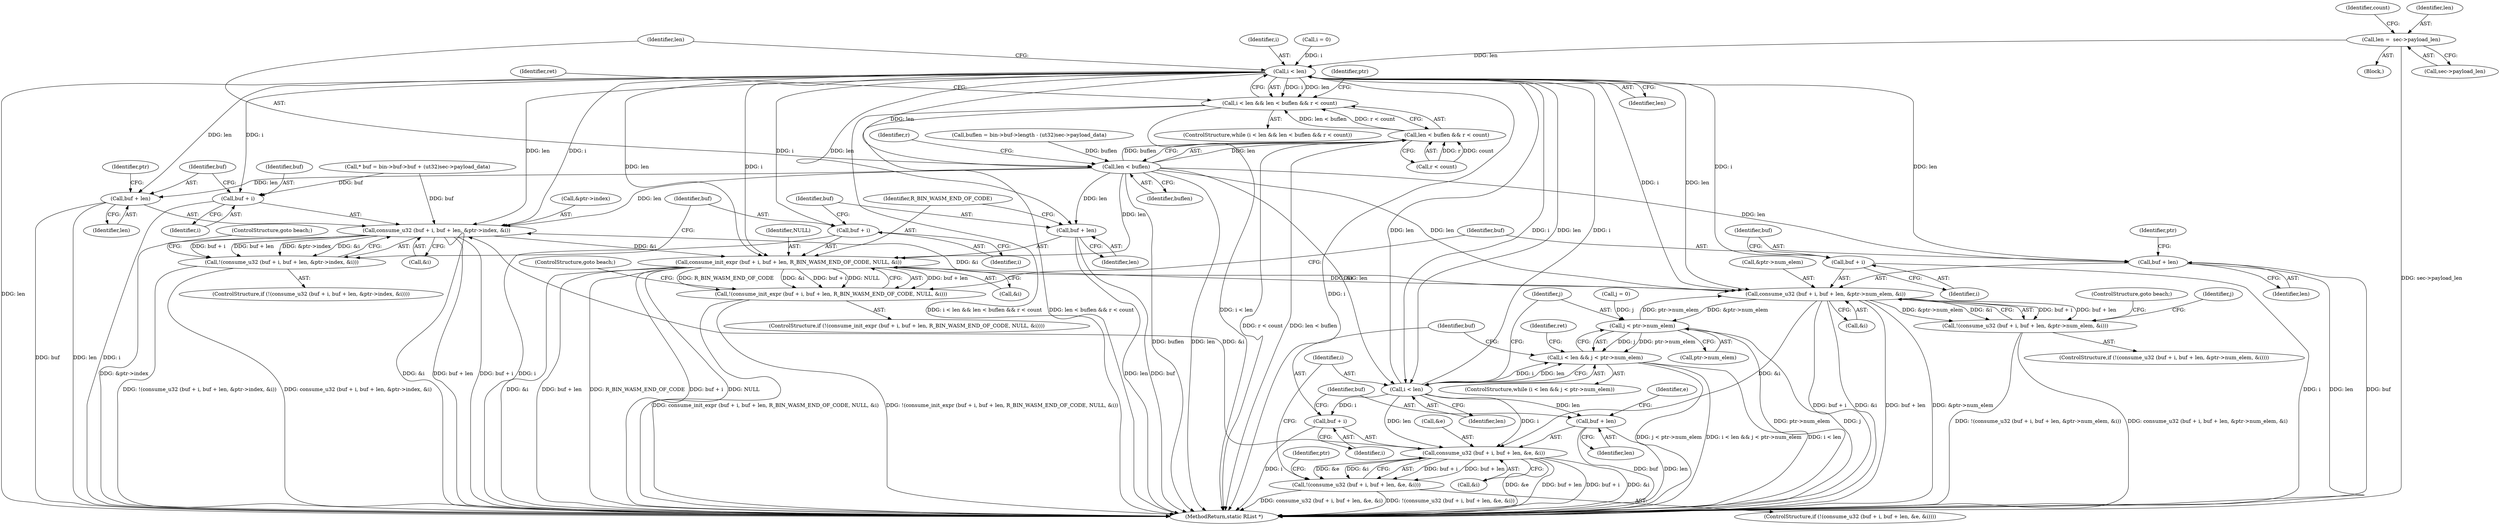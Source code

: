 digraph "0_radare2_d2632f6483a3ceb5d8e0a5fb11142c51c43978b4_1@pointer" {
"1000152" [label="(Call,len =  sec->payload_len)"];
"1000173" [label="(Call,i < len)"];
"1000172" [label="(Call,i < len && len < buflen && r < count)"];
"1000177" [label="(Call,len < buflen)"];
"1000176" [label="(Call,len < buflen && r < count)"];
"1000195" [label="(Call,consume_u32 (buf + i, buf + len, &ptr->index, &i))"];
"1000194" [label="(Call,!(consume_u32 (buf + i, buf + len, &ptr->index, &i)))"];
"1000212" [label="(Call,consume_init_expr (buf + i, buf + len, R_BIN_WASM_END_OF_CODE, NULL, &i))"];
"1000211" [label="(Call,!(consume_init_expr (buf + i, buf + len, R_BIN_WASM_END_OF_CODE, NULL, &i)))"];
"1000227" [label="(Call,consume_u32 (buf + i, buf + len, &ptr->num_elem, &i))"];
"1000226" [label="(Call,!(consume_u32 (buf + i, buf + len, &ptr->num_elem, &i)))"];
"1000251" [label="(Call,j < ptr->num_elem)"];
"1000247" [label="(Call,i < len && j < ptr->num_elem)"];
"1000260" [label="(Call,consume_u32 (buf + i, buf + len, &e, &i))"];
"1000259" [label="(Call,!(consume_u32 (buf + i, buf + len, &e, &i)))"];
"1000199" [label="(Call,buf + len)"];
"1000216" [label="(Call,buf + len)"];
"1000231" [label="(Call,buf + len)"];
"1000248" [label="(Call,i < len)"];
"1000261" [label="(Call,buf + i)"];
"1000264" [label="(Call,buf + len)"];
"1000196" [label="(Call,buf + i)"];
"1000213" [label="(Call,buf + i)"];
"1000228" [label="(Call,buf + i)"];
"1000251" [label="(Call,j < ptr->num_elem)"];
"1000230" [label="(Identifier,i)"];
"1000124" [label="(Call,* buf = bin->buf->buf + (ut32)sec->payload_data)"];
"1000171" [label="(ControlStructure,while (i < len && len < buflen && r < count))"];
"1000232" [label="(Identifier,buf)"];
"1000267" [label="(Call,&e)"];
"1000206" [label="(Call,&i)"];
"1000258" [label="(ControlStructure,if (!(consume_u32 (buf + i, buf + len, &e, &i))))"];
"1000252" [label="(Identifier,j)"];
"1000199" [label="(Call,buf + len)"];
"1000202" [label="(Call,&ptr->index)"];
"1000214" [label="(Identifier,buf)"];
"1000176" [label="(Call,len < buflen && r < count)"];
"1000172" [label="(Call,i < len && len < buflen && r < count)"];
"1000229" [label="(Identifier,buf)"];
"1000209" [label="(ControlStructure,goto beach;)"];
"1000266" [label="(Identifier,len)"];
"1000241" [label="(ControlStructure,goto beach;)"];
"1000215" [label="(Identifier,i)"];
"1000196" [label="(Call,buf + i)"];
"1000234" [label="(Call,&ptr->num_elem)"];
"1000236" [label="(Identifier,ptr)"];
"1000103" [label="(Block,)"];
"1000177" [label="(Call,len < buflen)"];
"1000263" [label="(Identifier,i)"];
"1000195" [label="(Call,consume_u32 (buf + i, buf + len, &ptr->index, &i))"];
"1000194" [label="(Call,!(consume_u32 (buf + i, buf + len, &ptr->index, &i)))"];
"1000198" [label="(Identifier,i)"];
"1000231" [label="(Call,buf + len)"];
"1000164" [label="(Call,i = 0)"];
"1000197" [label="(Identifier,buf)"];
"1000213" [label="(Call,buf + i)"];
"1000159" [label="(Identifier,count)"];
"1000265" [label="(Identifier,buf)"];
"1000187" [label="(Identifier,ptr)"];
"1000204" [label="(Identifier,ptr)"];
"1000219" [label="(Identifier,R_BIN_WASM_END_OF_CODE)"];
"1000248" [label="(Call,i < len)"];
"1000260" [label="(Call,consume_u32 (buf + i, buf + len, &e, &i))"];
"1000226" [label="(Call,!(consume_u32 (buf + i, buf + len, &ptr->num_elem, &i)))"];
"1000154" [label="(Call,sec->payload_len)"];
"1000152" [label="(Call,len =  sec->payload_len)"];
"1000269" [label="(Call,&i)"];
"1000212" [label="(Call,consume_init_expr (buf + i, buf + len, R_BIN_WASM_END_OF_CODE, NULL, &i))"];
"1000153" [label="(Identifier,len)"];
"1000224" [label="(ControlStructure,goto beach;)"];
"1000181" [label="(Identifier,r)"];
"1000249" [label="(Identifier,i)"];
"1000228" [label="(Call,buf + i)"];
"1000218" [label="(Identifier,len)"];
"1000225" [label="(ControlStructure,if (!(consume_u32 (buf + i, buf + len, &ptr->num_elem, &i))))"];
"1000244" [label="(Identifier,j)"];
"1000261" [label="(Call,buf + i)"];
"1000233" [label="(Identifier,len)"];
"1000283" [label="(Identifier,ret)"];
"1000277" [label="(Identifier,ret)"];
"1000221" [label="(Call,&i)"];
"1000193" [label="(ControlStructure,if (!(consume_u32 (buf + i, buf + len, &ptr->index, &i))))"];
"1000268" [label="(Identifier,e)"];
"1000220" [label="(Identifier,NULL)"];
"1000238" [label="(Call,&i)"];
"1000246" [label="(ControlStructure,while (i < len && j < ptr->num_elem))"];
"1000262" [label="(Identifier,buf)"];
"1000175" [label="(Identifier,len)"];
"1000259" [label="(Call,!(consume_u32 (buf + i, buf + len, &e, &i)))"];
"1000250" [label="(Identifier,len)"];
"1000210" [label="(ControlStructure,if (!(consume_init_expr (buf + i, buf + len, R_BIN_WASM_END_OF_CODE, NULL, &i))))"];
"1000200" [label="(Identifier,buf)"];
"1000201" [label="(Identifier,len)"];
"1000273" [label="(Identifier,ptr)"];
"1000179" [label="(Identifier,buflen)"];
"1000178" [label="(Identifier,len)"];
"1000264" [label="(Call,buf + len)"];
"1000138" [label="(Call,buflen = bin->buf->length - (ut32)sec->payload_data)"];
"1000227" [label="(Call,consume_u32 (buf + i, buf + len, &ptr->num_elem, &i))"];
"1000180" [label="(Call,r < count)"];
"1000216" [label="(Call,buf + len)"];
"1000253" [label="(Call,ptr->num_elem)"];
"1000243" [label="(Call,j = 0)"];
"1000174" [label="(Identifier,i)"];
"1000211" [label="(Call,!(consume_init_expr (buf + i, buf + len, R_BIN_WASM_END_OF_CODE, NULL, &i)))"];
"1000247" [label="(Call,i < len && j < ptr->num_elem)"];
"1000173" [label="(Call,i < len)"];
"1000289" [label="(MethodReturn,static RList *)"];
"1000217" [label="(Identifier,buf)"];
"1000152" -> "1000103"  [label="AST: "];
"1000152" -> "1000154"  [label="CFG: "];
"1000153" -> "1000152"  [label="AST: "];
"1000154" -> "1000152"  [label="AST: "];
"1000159" -> "1000152"  [label="CFG: "];
"1000152" -> "1000289"  [label="DDG: sec->payload_len"];
"1000152" -> "1000173"  [label="DDG: len"];
"1000173" -> "1000172"  [label="AST: "];
"1000173" -> "1000175"  [label="CFG: "];
"1000174" -> "1000173"  [label="AST: "];
"1000175" -> "1000173"  [label="AST: "];
"1000178" -> "1000173"  [label="CFG: "];
"1000172" -> "1000173"  [label="CFG: "];
"1000173" -> "1000289"  [label="DDG: i"];
"1000173" -> "1000289"  [label="DDG: len"];
"1000173" -> "1000172"  [label="DDG: i"];
"1000173" -> "1000172"  [label="DDG: len"];
"1000248" -> "1000173"  [label="DDG: i"];
"1000248" -> "1000173"  [label="DDG: len"];
"1000164" -> "1000173"  [label="DDG: i"];
"1000173" -> "1000177"  [label="DDG: len"];
"1000173" -> "1000195"  [label="DDG: i"];
"1000173" -> "1000195"  [label="DDG: len"];
"1000173" -> "1000196"  [label="DDG: i"];
"1000173" -> "1000199"  [label="DDG: len"];
"1000173" -> "1000212"  [label="DDG: i"];
"1000173" -> "1000212"  [label="DDG: len"];
"1000173" -> "1000213"  [label="DDG: i"];
"1000173" -> "1000216"  [label="DDG: len"];
"1000173" -> "1000227"  [label="DDG: i"];
"1000173" -> "1000227"  [label="DDG: len"];
"1000173" -> "1000228"  [label="DDG: i"];
"1000173" -> "1000231"  [label="DDG: len"];
"1000173" -> "1000248"  [label="DDG: i"];
"1000173" -> "1000248"  [label="DDG: len"];
"1000172" -> "1000171"  [label="AST: "];
"1000172" -> "1000176"  [label="CFG: "];
"1000176" -> "1000172"  [label="AST: "];
"1000187" -> "1000172"  [label="CFG: "];
"1000283" -> "1000172"  [label="CFG: "];
"1000172" -> "1000289"  [label="DDG: i < len && len < buflen && r < count"];
"1000172" -> "1000289"  [label="DDG: len < buflen && r < count"];
"1000172" -> "1000289"  [label="DDG: i < len"];
"1000176" -> "1000172"  [label="DDG: len < buflen"];
"1000176" -> "1000172"  [label="DDG: r < count"];
"1000177" -> "1000176"  [label="AST: "];
"1000177" -> "1000179"  [label="CFG: "];
"1000178" -> "1000177"  [label="AST: "];
"1000179" -> "1000177"  [label="AST: "];
"1000181" -> "1000177"  [label="CFG: "];
"1000176" -> "1000177"  [label="CFG: "];
"1000177" -> "1000289"  [label="DDG: buflen"];
"1000177" -> "1000289"  [label="DDG: len"];
"1000177" -> "1000176"  [label="DDG: len"];
"1000177" -> "1000176"  [label="DDG: buflen"];
"1000138" -> "1000177"  [label="DDG: buflen"];
"1000177" -> "1000195"  [label="DDG: len"];
"1000177" -> "1000199"  [label="DDG: len"];
"1000177" -> "1000212"  [label="DDG: len"];
"1000177" -> "1000216"  [label="DDG: len"];
"1000177" -> "1000227"  [label="DDG: len"];
"1000177" -> "1000231"  [label="DDG: len"];
"1000177" -> "1000248"  [label="DDG: len"];
"1000176" -> "1000180"  [label="CFG: "];
"1000180" -> "1000176"  [label="AST: "];
"1000176" -> "1000289"  [label="DDG: r < count"];
"1000176" -> "1000289"  [label="DDG: len < buflen"];
"1000180" -> "1000176"  [label="DDG: r"];
"1000180" -> "1000176"  [label="DDG: count"];
"1000195" -> "1000194"  [label="AST: "];
"1000195" -> "1000206"  [label="CFG: "];
"1000196" -> "1000195"  [label="AST: "];
"1000199" -> "1000195"  [label="AST: "];
"1000202" -> "1000195"  [label="AST: "];
"1000206" -> "1000195"  [label="AST: "];
"1000194" -> "1000195"  [label="CFG: "];
"1000195" -> "1000289"  [label="DDG: &i"];
"1000195" -> "1000289"  [label="DDG: buf + len"];
"1000195" -> "1000289"  [label="DDG: buf + i"];
"1000195" -> "1000289"  [label="DDG: &ptr->index"];
"1000195" -> "1000194"  [label="DDG: buf + i"];
"1000195" -> "1000194"  [label="DDG: buf + len"];
"1000195" -> "1000194"  [label="DDG: &ptr->index"];
"1000195" -> "1000194"  [label="DDG: &i"];
"1000124" -> "1000195"  [label="DDG: buf"];
"1000227" -> "1000195"  [label="DDG: &i"];
"1000260" -> "1000195"  [label="DDG: &i"];
"1000195" -> "1000212"  [label="DDG: &i"];
"1000194" -> "1000193"  [label="AST: "];
"1000209" -> "1000194"  [label="CFG: "];
"1000214" -> "1000194"  [label="CFG: "];
"1000194" -> "1000289"  [label="DDG: !(consume_u32 (buf + i, buf + len, &ptr->index, &i))"];
"1000194" -> "1000289"  [label="DDG: consume_u32 (buf + i, buf + len, &ptr->index, &i)"];
"1000212" -> "1000211"  [label="AST: "];
"1000212" -> "1000221"  [label="CFG: "];
"1000213" -> "1000212"  [label="AST: "];
"1000216" -> "1000212"  [label="AST: "];
"1000219" -> "1000212"  [label="AST: "];
"1000220" -> "1000212"  [label="AST: "];
"1000221" -> "1000212"  [label="AST: "];
"1000211" -> "1000212"  [label="CFG: "];
"1000212" -> "1000289"  [label="DDG: &i"];
"1000212" -> "1000289"  [label="DDG: buf + len"];
"1000212" -> "1000289"  [label="DDG: R_BIN_WASM_END_OF_CODE"];
"1000212" -> "1000289"  [label="DDG: buf + i"];
"1000212" -> "1000289"  [label="DDG: NULL"];
"1000212" -> "1000211"  [label="DDG: buf + len"];
"1000212" -> "1000211"  [label="DDG: R_BIN_WASM_END_OF_CODE"];
"1000212" -> "1000211"  [label="DDG: &i"];
"1000212" -> "1000211"  [label="DDG: buf + i"];
"1000212" -> "1000211"  [label="DDG: NULL"];
"1000212" -> "1000227"  [label="DDG: &i"];
"1000211" -> "1000210"  [label="AST: "];
"1000224" -> "1000211"  [label="CFG: "];
"1000229" -> "1000211"  [label="CFG: "];
"1000211" -> "1000289"  [label="DDG: consume_init_expr (buf + i, buf + len, R_BIN_WASM_END_OF_CODE, NULL, &i)"];
"1000211" -> "1000289"  [label="DDG: !(consume_init_expr (buf + i, buf + len, R_BIN_WASM_END_OF_CODE, NULL, &i))"];
"1000227" -> "1000226"  [label="AST: "];
"1000227" -> "1000238"  [label="CFG: "];
"1000228" -> "1000227"  [label="AST: "];
"1000231" -> "1000227"  [label="AST: "];
"1000234" -> "1000227"  [label="AST: "];
"1000238" -> "1000227"  [label="AST: "];
"1000226" -> "1000227"  [label="CFG: "];
"1000227" -> "1000289"  [label="DDG: buf + i"];
"1000227" -> "1000289"  [label="DDG: &i"];
"1000227" -> "1000289"  [label="DDG: buf + len"];
"1000227" -> "1000289"  [label="DDG: &ptr->num_elem"];
"1000227" -> "1000226"  [label="DDG: buf + i"];
"1000227" -> "1000226"  [label="DDG: buf + len"];
"1000227" -> "1000226"  [label="DDG: &ptr->num_elem"];
"1000227" -> "1000226"  [label="DDG: &i"];
"1000251" -> "1000227"  [label="DDG: ptr->num_elem"];
"1000227" -> "1000251"  [label="DDG: &ptr->num_elem"];
"1000227" -> "1000260"  [label="DDG: &i"];
"1000226" -> "1000225"  [label="AST: "];
"1000241" -> "1000226"  [label="CFG: "];
"1000244" -> "1000226"  [label="CFG: "];
"1000226" -> "1000289"  [label="DDG: consume_u32 (buf + i, buf + len, &ptr->num_elem, &i)"];
"1000226" -> "1000289"  [label="DDG: !(consume_u32 (buf + i, buf + len, &ptr->num_elem, &i))"];
"1000251" -> "1000247"  [label="AST: "];
"1000251" -> "1000253"  [label="CFG: "];
"1000252" -> "1000251"  [label="AST: "];
"1000253" -> "1000251"  [label="AST: "];
"1000247" -> "1000251"  [label="CFG: "];
"1000251" -> "1000289"  [label="DDG: ptr->num_elem"];
"1000251" -> "1000289"  [label="DDG: j"];
"1000251" -> "1000247"  [label="DDG: j"];
"1000251" -> "1000247"  [label="DDG: ptr->num_elem"];
"1000243" -> "1000251"  [label="DDG: j"];
"1000247" -> "1000246"  [label="AST: "];
"1000247" -> "1000248"  [label="CFG: "];
"1000248" -> "1000247"  [label="AST: "];
"1000262" -> "1000247"  [label="CFG: "];
"1000277" -> "1000247"  [label="CFG: "];
"1000247" -> "1000289"  [label="DDG: i < len"];
"1000247" -> "1000289"  [label="DDG: j < ptr->num_elem"];
"1000247" -> "1000289"  [label="DDG: i < len && j < ptr->num_elem"];
"1000248" -> "1000247"  [label="DDG: i"];
"1000248" -> "1000247"  [label="DDG: len"];
"1000260" -> "1000259"  [label="AST: "];
"1000260" -> "1000269"  [label="CFG: "];
"1000261" -> "1000260"  [label="AST: "];
"1000264" -> "1000260"  [label="AST: "];
"1000267" -> "1000260"  [label="AST: "];
"1000269" -> "1000260"  [label="AST: "];
"1000259" -> "1000260"  [label="CFG: "];
"1000260" -> "1000289"  [label="DDG: &i"];
"1000260" -> "1000289"  [label="DDG: &e"];
"1000260" -> "1000289"  [label="DDG: buf + len"];
"1000260" -> "1000289"  [label="DDG: buf + i"];
"1000260" -> "1000259"  [label="DDG: buf + i"];
"1000260" -> "1000259"  [label="DDG: buf + len"];
"1000260" -> "1000259"  [label="DDG: &e"];
"1000260" -> "1000259"  [label="DDG: &i"];
"1000248" -> "1000260"  [label="DDG: i"];
"1000248" -> "1000260"  [label="DDG: len"];
"1000259" -> "1000258"  [label="AST: "];
"1000249" -> "1000259"  [label="CFG: "];
"1000273" -> "1000259"  [label="CFG: "];
"1000259" -> "1000289"  [label="DDG: !(consume_u32 (buf + i, buf + len, &e, &i))"];
"1000259" -> "1000289"  [label="DDG: consume_u32 (buf + i, buf + len, &e, &i)"];
"1000199" -> "1000201"  [label="CFG: "];
"1000200" -> "1000199"  [label="AST: "];
"1000201" -> "1000199"  [label="AST: "];
"1000204" -> "1000199"  [label="CFG: "];
"1000199" -> "1000289"  [label="DDG: len"];
"1000199" -> "1000289"  [label="DDG: buf"];
"1000216" -> "1000218"  [label="CFG: "];
"1000217" -> "1000216"  [label="AST: "];
"1000218" -> "1000216"  [label="AST: "];
"1000219" -> "1000216"  [label="CFG: "];
"1000216" -> "1000289"  [label="DDG: buf"];
"1000216" -> "1000289"  [label="DDG: len"];
"1000231" -> "1000233"  [label="CFG: "];
"1000232" -> "1000231"  [label="AST: "];
"1000233" -> "1000231"  [label="AST: "];
"1000236" -> "1000231"  [label="CFG: "];
"1000231" -> "1000289"  [label="DDG: len"];
"1000231" -> "1000289"  [label="DDG: buf"];
"1000248" -> "1000250"  [label="CFG: "];
"1000249" -> "1000248"  [label="AST: "];
"1000250" -> "1000248"  [label="AST: "];
"1000252" -> "1000248"  [label="CFG: "];
"1000248" -> "1000261"  [label="DDG: i"];
"1000248" -> "1000264"  [label="DDG: len"];
"1000261" -> "1000263"  [label="CFG: "];
"1000262" -> "1000261"  [label="AST: "];
"1000263" -> "1000261"  [label="AST: "];
"1000265" -> "1000261"  [label="CFG: "];
"1000261" -> "1000289"  [label="DDG: i"];
"1000264" -> "1000266"  [label="CFG: "];
"1000265" -> "1000264"  [label="AST: "];
"1000266" -> "1000264"  [label="AST: "];
"1000268" -> "1000264"  [label="CFG: "];
"1000264" -> "1000289"  [label="DDG: buf"];
"1000264" -> "1000289"  [label="DDG: len"];
"1000196" -> "1000198"  [label="CFG: "];
"1000197" -> "1000196"  [label="AST: "];
"1000198" -> "1000196"  [label="AST: "];
"1000200" -> "1000196"  [label="CFG: "];
"1000196" -> "1000289"  [label="DDG: i"];
"1000124" -> "1000196"  [label="DDG: buf"];
"1000213" -> "1000215"  [label="CFG: "];
"1000214" -> "1000213"  [label="AST: "];
"1000215" -> "1000213"  [label="AST: "];
"1000217" -> "1000213"  [label="CFG: "];
"1000213" -> "1000289"  [label="DDG: i"];
"1000228" -> "1000230"  [label="CFG: "];
"1000229" -> "1000228"  [label="AST: "];
"1000230" -> "1000228"  [label="AST: "];
"1000232" -> "1000228"  [label="CFG: "];
"1000228" -> "1000289"  [label="DDG: i"];
}
